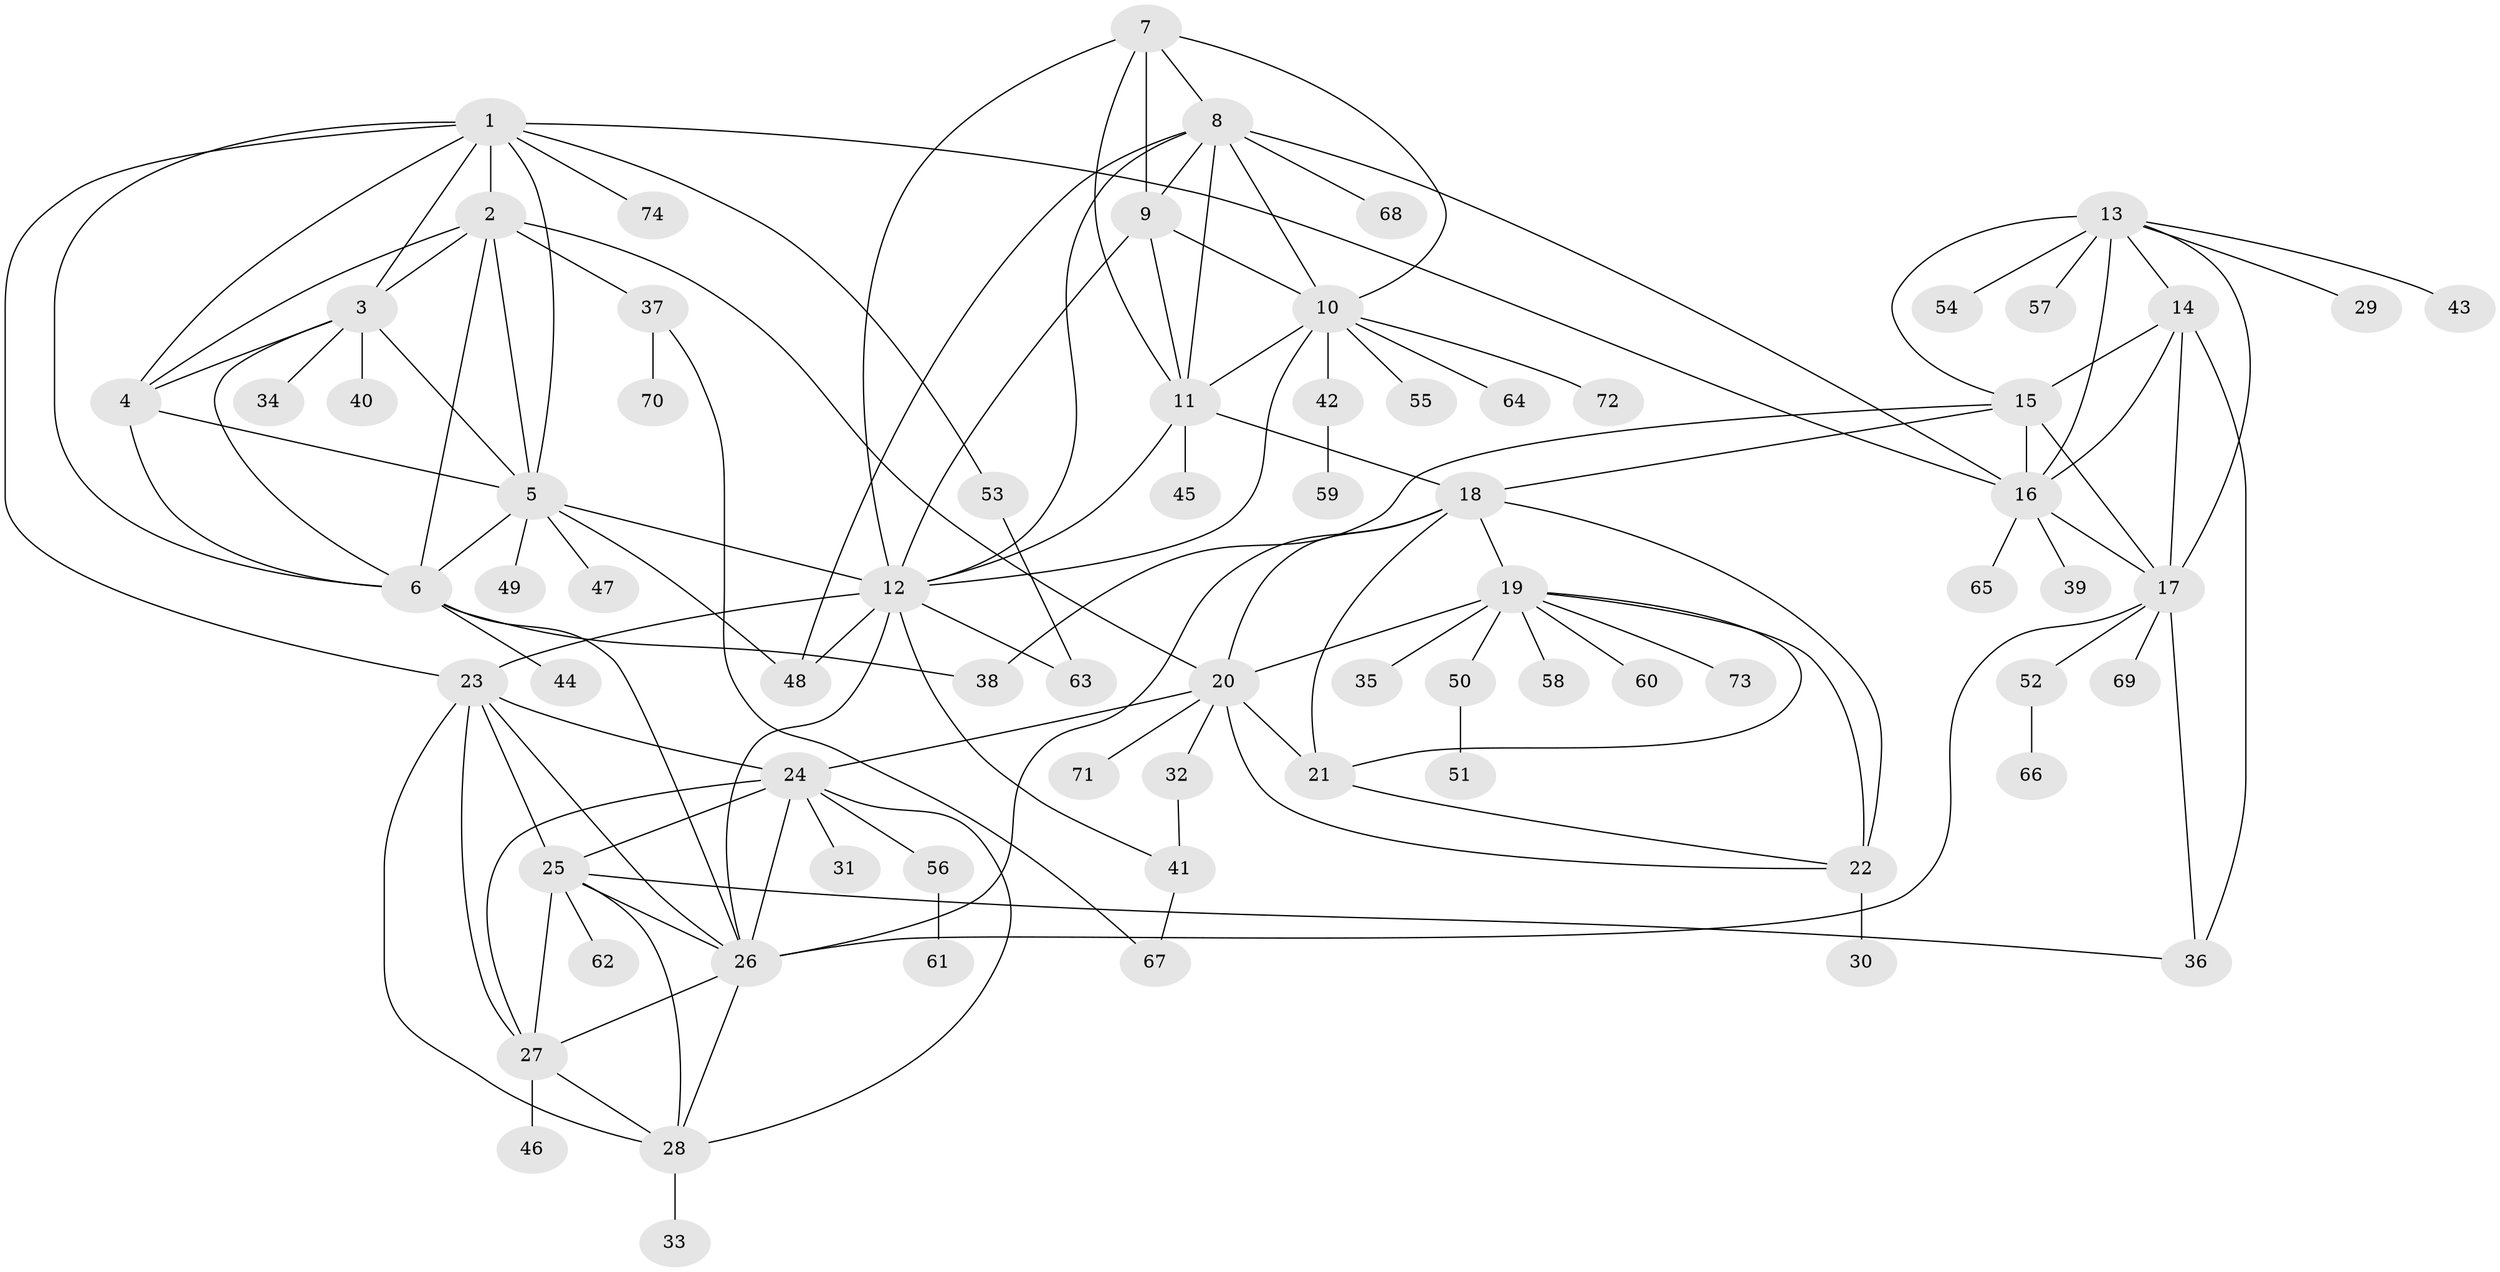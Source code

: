 // original degree distribution, {10: 0.06557377049180328, 8: 0.04918032786885246, 5: 0.02459016393442623, 9: 0.03278688524590164, 12: 0.01639344262295082, 7: 0.03278688524590164, 6: 0.01639344262295082, 11: 0.00819672131147541, 1: 0.5573770491803278, 2: 0.1557377049180328, 4: 0.00819672131147541, 3: 0.03278688524590164}
// Generated by graph-tools (version 1.1) at 2025/52/03/04/25 22:52:23]
// undirected, 74 vertices, 132 edges
graph export_dot {
  node [color=gray90,style=filled];
  1;
  2;
  3;
  4;
  5;
  6;
  7;
  8;
  9;
  10;
  11;
  12;
  13;
  14;
  15;
  16;
  17;
  18;
  19;
  20;
  21;
  22;
  23;
  24;
  25;
  26;
  27;
  28;
  29;
  30;
  31;
  32;
  33;
  34;
  35;
  36;
  37;
  38;
  39;
  40;
  41;
  42;
  43;
  44;
  45;
  46;
  47;
  48;
  49;
  50;
  51;
  52;
  53;
  54;
  55;
  56;
  57;
  58;
  59;
  60;
  61;
  62;
  63;
  64;
  65;
  66;
  67;
  68;
  69;
  70;
  71;
  72;
  73;
  74;
  1 -- 2 [weight=1.0];
  1 -- 3 [weight=1.0];
  1 -- 4 [weight=1.0];
  1 -- 5 [weight=1.0];
  1 -- 6 [weight=1.0];
  1 -- 16 [weight=1.0];
  1 -- 23 [weight=1.0];
  1 -- 53 [weight=1.0];
  1 -- 74 [weight=1.0];
  2 -- 3 [weight=1.0];
  2 -- 4 [weight=1.0];
  2 -- 5 [weight=1.0];
  2 -- 6 [weight=1.0];
  2 -- 20 [weight=1.0];
  2 -- 37 [weight=1.0];
  3 -- 4 [weight=1.0];
  3 -- 5 [weight=1.0];
  3 -- 6 [weight=1.0];
  3 -- 34 [weight=1.0];
  3 -- 40 [weight=1.0];
  4 -- 5 [weight=1.0];
  4 -- 6 [weight=1.0];
  5 -- 6 [weight=1.0];
  5 -- 12 [weight=1.0];
  5 -- 47 [weight=1.0];
  5 -- 48 [weight=1.0];
  5 -- 49 [weight=1.0];
  6 -- 26 [weight=1.0];
  6 -- 38 [weight=1.0];
  6 -- 44 [weight=1.0];
  7 -- 8 [weight=1.0];
  7 -- 9 [weight=4.0];
  7 -- 10 [weight=1.0];
  7 -- 11 [weight=1.0];
  7 -- 12 [weight=1.0];
  8 -- 9 [weight=1.0];
  8 -- 10 [weight=1.0];
  8 -- 11 [weight=1.0];
  8 -- 12 [weight=1.0];
  8 -- 16 [weight=1.0];
  8 -- 48 [weight=1.0];
  8 -- 68 [weight=1.0];
  9 -- 10 [weight=1.0];
  9 -- 11 [weight=1.0];
  9 -- 12 [weight=1.0];
  10 -- 11 [weight=1.0];
  10 -- 12 [weight=1.0];
  10 -- 42 [weight=1.0];
  10 -- 55 [weight=1.0];
  10 -- 64 [weight=1.0];
  10 -- 72 [weight=1.0];
  11 -- 12 [weight=1.0];
  11 -- 18 [weight=1.0];
  11 -- 45 [weight=1.0];
  12 -- 23 [weight=1.0];
  12 -- 26 [weight=1.0];
  12 -- 41 [weight=1.0];
  12 -- 48 [weight=1.0];
  12 -- 63 [weight=1.0];
  13 -- 14 [weight=1.0];
  13 -- 15 [weight=2.0];
  13 -- 16 [weight=1.0];
  13 -- 17 [weight=1.0];
  13 -- 29 [weight=1.0];
  13 -- 43 [weight=1.0];
  13 -- 54 [weight=1.0];
  13 -- 57 [weight=1.0];
  14 -- 15 [weight=2.0];
  14 -- 16 [weight=1.0];
  14 -- 17 [weight=1.0];
  14 -- 36 [weight=1.0];
  15 -- 16 [weight=2.0];
  15 -- 17 [weight=2.0];
  15 -- 18 [weight=1.0];
  15 -- 38 [weight=1.0];
  16 -- 17 [weight=1.0];
  16 -- 39 [weight=1.0];
  16 -- 65 [weight=1.0];
  17 -- 26 [weight=1.0];
  17 -- 36 [weight=1.0];
  17 -- 52 [weight=1.0];
  17 -- 69 [weight=1.0];
  18 -- 19 [weight=2.0];
  18 -- 20 [weight=2.0];
  18 -- 21 [weight=4.0];
  18 -- 22 [weight=2.0];
  18 -- 26 [weight=1.0];
  19 -- 20 [weight=1.0];
  19 -- 21 [weight=1.0];
  19 -- 22 [weight=1.0];
  19 -- 35 [weight=1.0];
  19 -- 50 [weight=1.0];
  19 -- 58 [weight=1.0];
  19 -- 60 [weight=1.0];
  19 -- 73 [weight=1.0];
  20 -- 21 [weight=1.0];
  20 -- 22 [weight=1.0];
  20 -- 24 [weight=1.0];
  20 -- 32 [weight=1.0];
  20 -- 71 [weight=1.0];
  21 -- 22 [weight=1.0];
  22 -- 30 [weight=2.0];
  23 -- 24 [weight=1.0];
  23 -- 25 [weight=1.0];
  23 -- 26 [weight=1.0];
  23 -- 27 [weight=1.0];
  23 -- 28 [weight=1.0];
  24 -- 25 [weight=1.0];
  24 -- 26 [weight=1.0];
  24 -- 27 [weight=1.0];
  24 -- 28 [weight=1.0];
  24 -- 31 [weight=1.0];
  24 -- 56 [weight=1.0];
  25 -- 26 [weight=1.0];
  25 -- 27 [weight=1.0];
  25 -- 28 [weight=1.0];
  25 -- 36 [weight=1.0];
  25 -- 62 [weight=1.0];
  26 -- 27 [weight=1.0];
  26 -- 28 [weight=1.0];
  27 -- 28 [weight=1.0];
  27 -- 46 [weight=1.0];
  28 -- 33 [weight=1.0];
  32 -- 41 [weight=1.0];
  37 -- 67 [weight=1.0];
  37 -- 70 [weight=1.0];
  41 -- 67 [weight=1.0];
  42 -- 59 [weight=1.0];
  50 -- 51 [weight=1.0];
  52 -- 66 [weight=1.0];
  53 -- 63 [weight=1.0];
  56 -- 61 [weight=1.0];
}
